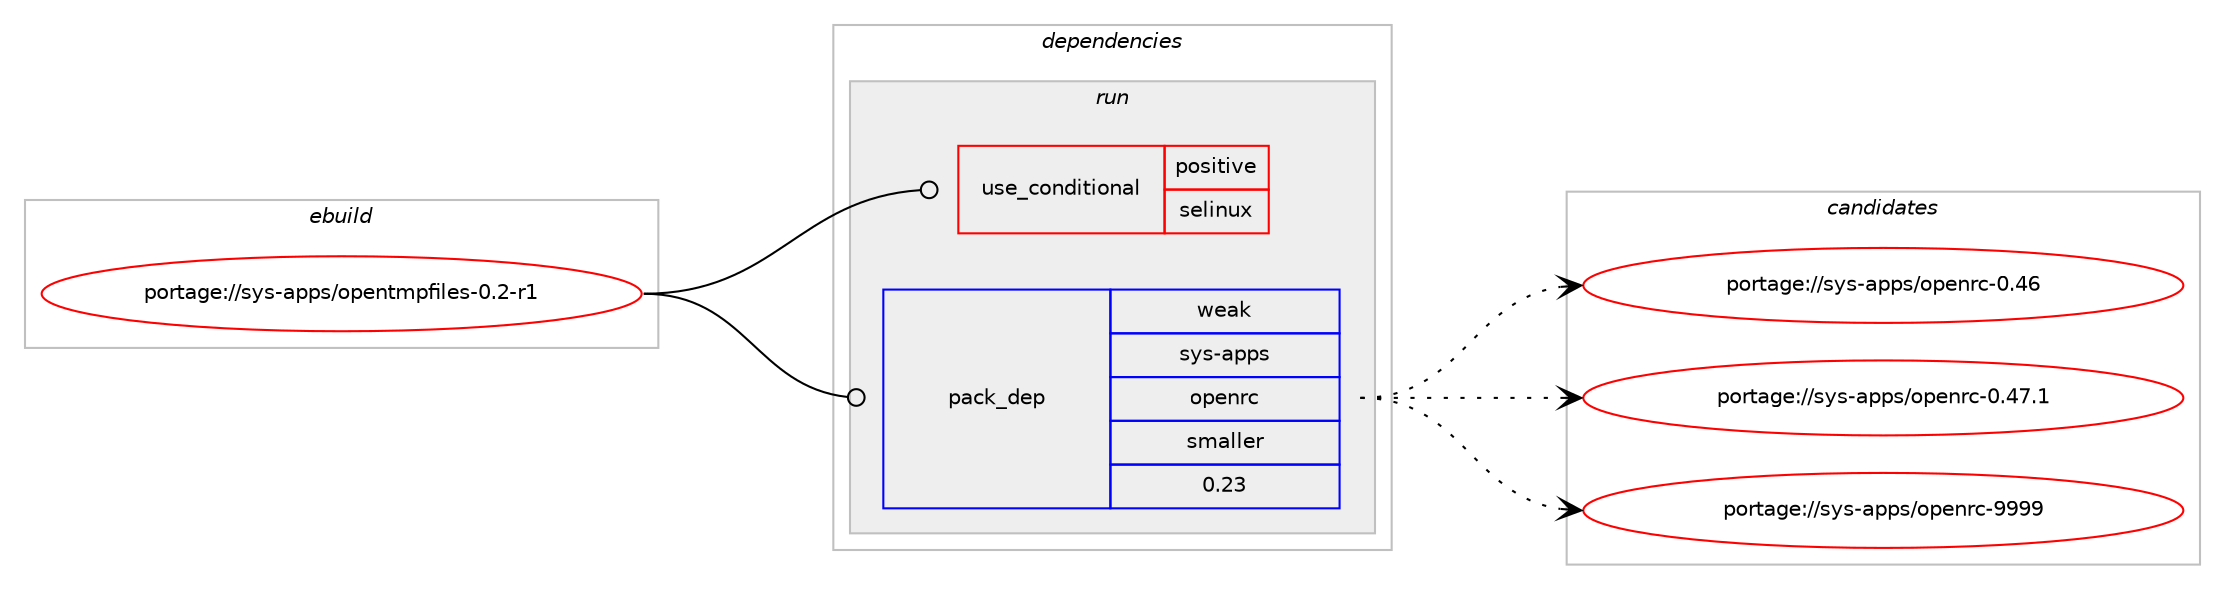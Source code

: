digraph prolog {

# *************
# Graph options
# *************

newrank=true;
concentrate=true;
compound=true;
graph [rankdir=LR,fontname=Helvetica,fontsize=10,ranksep=1.5];#, ranksep=2.5, nodesep=0.2];
edge  [arrowhead=vee];
node  [fontname=Helvetica,fontsize=10];

# **********
# The ebuild
# **********

subgraph cluster_leftcol {
color=gray;
rank=same;
label=<<i>ebuild</i>>;
id [label="portage://sys-apps/opentmpfiles-0.2-r1", color=red, width=4, href="../sys-apps/opentmpfiles-0.2-r1.svg"];
}

# ****************
# The dependencies
# ****************

subgraph cluster_midcol {
color=gray;
label=<<i>dependencies</i>>;
subgraph cluster_compile {
fillcolor="#eeeeee";
style=filled;
label=<<i>compile</i>>;
}
subgraph cluster_compileandrun {
fillcolor="#eeeeee";
style=filled;
label=<<i>compile and run</i>>;
}
subgraph cluster_run {
fillcolor="#eeeeee";
style=filled;
label=<<i>run</i>>;
subgraph cond95 {
dependency209 [label=<<TABLE BORDER="0" CELLBORDER="1" CELLSPACING="0" CELLPADDING="4"><TR><TD ROWSPAN="3" CELLPADDING="10">use_conditional</TD></TR><TR><TD>positive</TD></TR><TR><TD>selinux</TD></TR></TABLE>>, shape=none, color=red];
# *** BEGIN UNKNOWN DEPENDENCY TYPE (TODO) ***
# dependency209 -> package_dependency(portage://sys-apps/opentmpfiles-0.2-r1,run,no,sec-policy,selinux-base-policy,none,[,,],[],[])
# *** END UNKNOWN DEPENDENCY TYPE (TODO) ***

}
id:e -> dependency209:w [weight=20,style="solid",arrowhead="odot"];
subgraph pack107 {
dependency210 [label=<<TABLE BORDER="0" CELLBORDER="1" CELLSPACING="0" CELLPADDING="4" WIDTH="220"><TR><TD ROWSPAN="6" CELLPADDING="30">pack_dep</TD></TR><TR><TD WIDTH="110">weak</TD></TR><TR><TD>sys-apps</TD></TR><TR><TD>openrc</TD></TR><TR><TD>smaller</TD></TR><TR><TD>0.23</TD></TR></TABLE>>, shape=none, color=blue];
}
id:e -> dependency210:w [weight=20,style="solid",arrowhead="odot"];
}
}

# **************
# The candidates
# **************

subgraph cluster_choices {
rank=same;
color=gray;
label=<<i>candidates</i>>;

subgraph choice107 {
color=black;
nodesep=1;
choice115121115459711211211547111112101110114994548465254 [label="portage://sys-apps/openrc-0.46", color=red, width=4,href="../sys-apps/openrc-0.46.svg"];
choice1151211154597112112115471111121011101149945484652554649 [label="portage://sys-apps/openrc-0.47.1", color=red, width=4,href="../sys-apps/openrc-0.47.1.svg"];
choice115121115459711211211547111112101110114994557575757 [label="portage://sys-apps/openrc-9999", color=red, width=4,href="../sys-apps/openrc-9999.svg"];
dependency210:e -> choice115121115459711211211547111112101110114994548465254:w [style=dotted,weight="100"];
dependency210:e -> choice1151211154597112112115471111121011101149945484652554649:w [style=dotted,weight="100"];
dependency210:e -> choice115121115459711211211547111112101110114994557575757:w [style=dotted,weight="100"];
}
}

}

